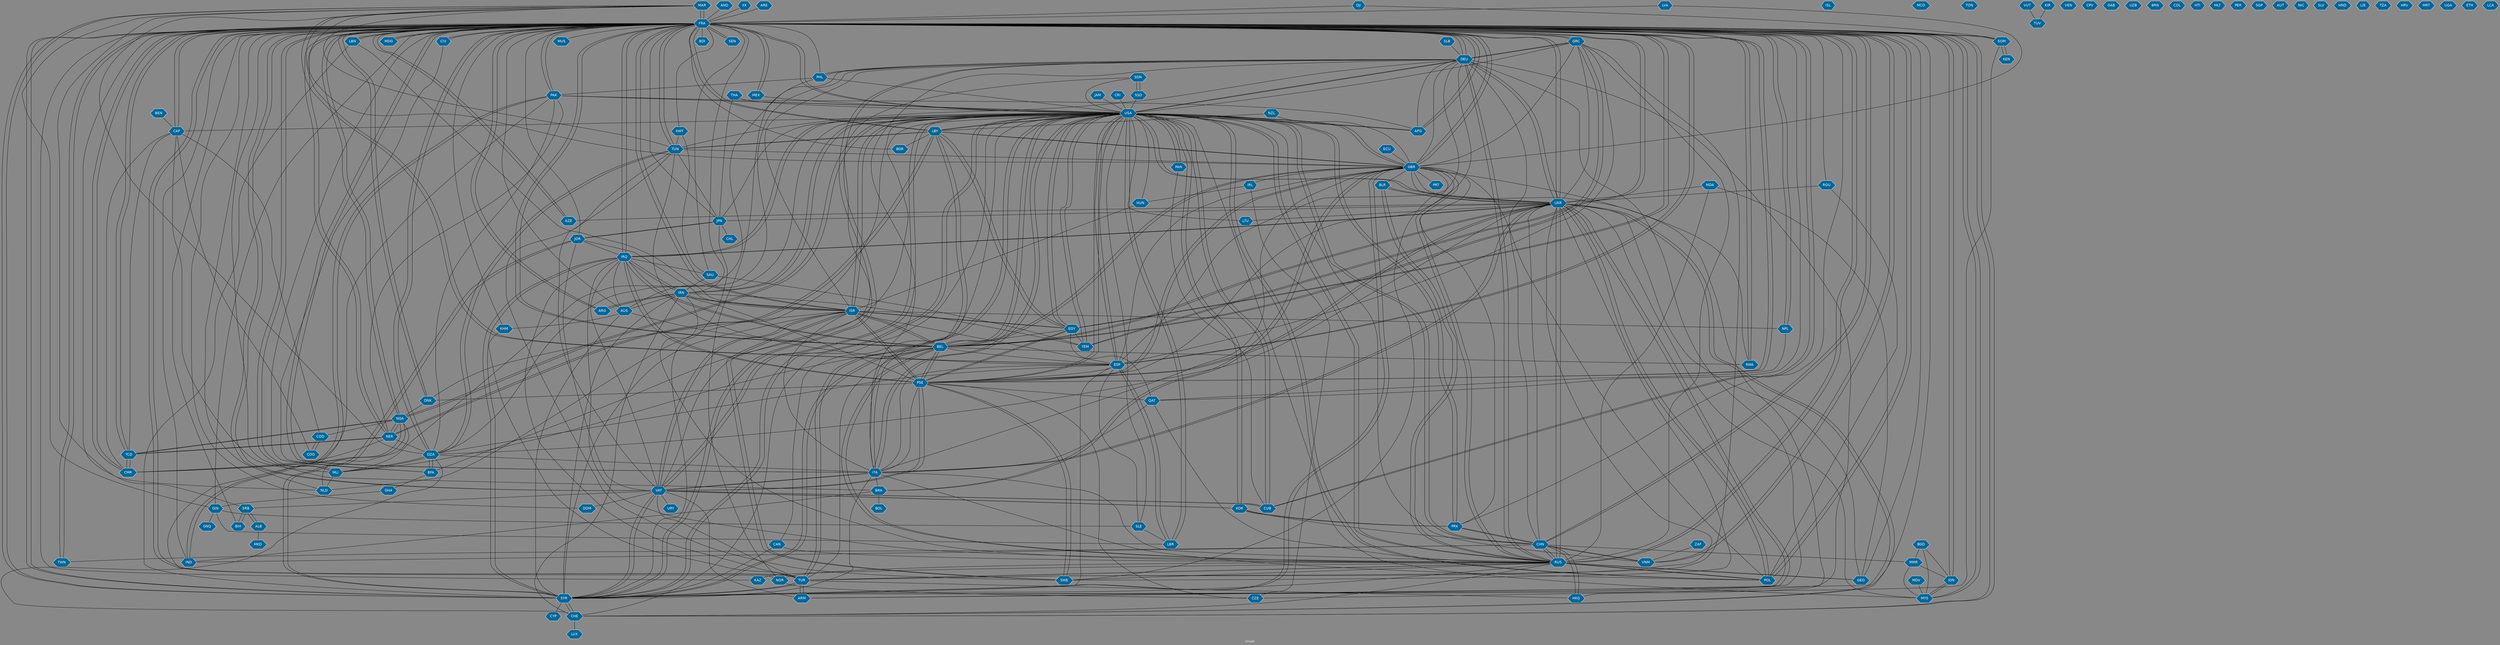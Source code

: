 // Countries together in item graph
graph {
	graph [bgcolor="#888888" fontcolor=white fontsize=12 label="Graph" outputorder=edgesfirst overlap=prism]
	node [color=white fillcolor="#006699" fontcolor=white fontname=Helvetica shape=hexagon style=filled]
	edge [arrowhead=open color=black fontcolor=white fontname=Courier fontsize=12]
		MAR [label=MAR]
		GRC [label=GRC]
		LBY [label=LBY]
		TUN [label=TUN]
		JPN [label=JPN]
		SAU [label=SAU]
		FRA [label=FRA]
		DZA [label=DZA]
		USA [label=USA]
		UKR [label=UKR]
		RUS [label=RUS]
		GEO [label=GEO]
		PAK [label=PAK]
		ITA [label=ITA]
		CHN [label=CHN]
		ISR [label=ISR]
		CMR [label=CMR]
		PSE [label=PSE]
		CAF [label=CAF]
		SYR [label=SYR]
		AFG [label=AFG]
		MLI [label=MLI]
		VAT [label=VAT]
		MEX [label=MEX]
		QAT [label=QAT]
		GBR [label=GBR]
		BEL [label=BEL]
		ZAF [label=ZAF]
		PRK [label=PRK]
		ROU [label=ROU]
		NLD [label=NLD]
		SDN [label=SDN]
		CHE [label=CHE]
		ISL [label=ISL]
		IRL [label=IRL]
		TUR [label=TUR]
		ESP [label=ESP]
		GHA [label=GHA]
		GIN [label=GIN]
		IRQ [label=IRQ]
		SWE [label=SWE]
		IRN [label=IRN]
		POL [label=POL]
		MDG [label=MDG]
		AUS [label=AUS]
		YEM [label=YEM]
		NOR [label=NOR]
		ARG [label=ARG]
		NGA [label=NGA]
		BGR [label=BGR]
		CUB [label=CUB]
		CIV [label=CIV]
		BFA [label=BFA]
		HKG [label=HKG]
		CAN [label=CAN]
		ARM [label=ARM]
		DEU [label=DEU]
		CZE [label=CZE]
		AZE [label=AZE]
		NPL [label=NPL]
		IDN [label=IDN]
		BRA [label=BRA]
		DNK [label=DNK]
		MUS [label=MUS]
		URY [label=URY]
		VNM [label=VNM]
		IND [label=IND]
		TWN [label=TWN]
		MCO [label=MCO]
		EGY [label=EGY]
		TCD [label=TCD]
		NER [label=NER]
		RWA [label=RWA]
		HUN [label=HUN]
		TON [label=TON]
		BLR [label=BLR]
		VUT [label=VUT]
		TUV [label=TUV]
		THA [label=THA]
		VEN [label=VEN]
		SLE [label=SLE]
		CHL [label=CHL]
		LBN [label=LBN]
		BOL [label=BOL]
		KEN [label=KEN]
		CPV [label=CPV]
		SSD [label=SSD]
		KHM [label=KHM]
		GAB [label=GAB]
		PHL [label=PHL]
		JOR [label=JOR]
		MDV [label=MDV]
		BDI [label=BDI]
		UZB [label=UZB]
		BRN [label=BRN]
		KWT [label=KWT]
		SEN [label=SEN]
		SRB [label=SRB]
		BIH [label=BIH]
		BGD [label=BGD]
		KOR [label=KOR]
		ALB [label=ALB]
		LBR [label=LBR]
		DJI [label=DJI]
		COL [label=COL]
		COG [label=COG]
		MYS [label=MYS]
		HTI [label=HTI]
		SOM [label=SOM]
		MLT [label=MLT]
		LVA [label=LVA]
		PER [label=PER]
		LUX [label=LUX]
		SGP [label=SGP]
		COD [label=COD]
		AND [label=AND]
		JAM [label=JAM]
		DOM [label=DOM]
		ECU [label=ECU]
		AUT [label=AUT]
		PRT [label=PRT]
		NIC [label=NIC]
		SLV [label=SLV]
		BEN [label=BEN]
		HND [label=HND]
		MKD [label=MKD]
		PAN [label=PAN]
		LIE [label=LIE]
		GNQ [label=GNQ]
		CRI [label=CRI]
		TZA [label=TZA]
		NZL [label=NZL]
		XK [label=XK]
		HRV [label=HRV]
		LTU [label=LTU]
		KIR [label=KIR]
		MMR [label=MMR]
		MRT [label=MRT]
		MDA [label=MDA]
		KAZ [label=KAZ]
		UGA [label=UGA]
		ETH [label=ETH]
		SLB [label=SLB]
		ARE [label=ARE]
		CYP [label=CYP]
		LCA [label=LCA]
			AZE -- FRA [weight=1]
			IDN -- MYS [weight=1]
			MLI -- FRA [weight=23]
			MDA -- GEO [weight=1]
			CAF -- MLI [weight=1]
			TCD -- NGA [weight=3]
			FRA -- IRN [weight=3]
			CAF -- FRA [weight=19]
			THA -- USA [weight=2]
			MMR -- MYS [weight=1]
			BFA -- DZA [weight=1]
			MAR -- ESP [weight=3]
			BEL -- RWA [weight=1]
			AUS -- FRA [weight=1]
			CIV -- BFA [weight=1]
			VAT -- SYR [weight=1]
			VNM -- CHN [weight=2]
			CHN -- PRK [weight=1]
			LBY -- USA [weight=1]
			ESP -- SLE [weight=1]
			BEL -- PSE [weight=1]
			FRA -- YEM [weight=6]
			RUS -- GEO [weight=2]
			USA -- YEM [weight=3]
			ITA -- BRA [weight=1]
			IRN -- AUS [weight=1]
			USA -- UKR [weight=25]
			LBR -- ESP [weight=1]
			FRA -- CUB [weight=6]
			KOR -- PRK [weight=2]
			NGA -- USA [weight=1]
			KOR -- USA [weight=2]
			EGY -- PSE [weight=9]
			IRQ -- BEL [weight=1]
			EGY -- YEM [weight=1]
			IRN -- ARG [weight=1]
			POL -- FRA [weight=3]
			PHL -- PAK [weight=1]
			ARG -- IRN [weight=1]
			HUN -- USA [weight=1]
			CHN -- IND [weight=1]
			TUR -- GRC [weight=1]
			TUN -- LBY [weight=2]
			KOR -- VAT [weight=2]
			LBY -- NER [weight=1]
			USA -- SYR [weight=12]
			RWA -- FRA [weight=8]
			FRA -- CMR [weight=2]
			BEL -- UKR [weight=2]
			PSE -- EGY [weight=2]
			USA -- TUR [weight=2]
			RUS -- BEL [weight=1]
			IDN -- FRA [weight=14]
			ARG -- FRA [weight=2]
			LBN -- SYR [weight=1]
			CHN -- FRA [weight=3]
			GRC -- UKR [weight=2]
			TUR -- IRQ [weight=1]
			VNM -- FRA [weight=1]
			FRA -- ESP [weight=4]
			CUB -- VAT [weight=2]
			GRC -- ESP [weight=1]
			LVA -- FRA [weight=1]
			IRN -- SYR [weight=1]
			PSE -- USA [weight=7]
			TCD -- FRA [weight=1]
			FRA -- DEU [weight=17]
			TUR -- ARM [weight=1]
			DJI -- FRA [weight=1]
			PSE -- ISR [weight=132]
			MLI -- DZA [weight=8]
			UKR -- JPN [weight=1]
			ALB -- MKD [weight=2]
			FRA -- DOM [weight=2]
			GBR -- SWE [weight=1]
			LBY -- FRA [weight=10]
			ECU -- GBR [weight=2]
			KHM -- TUR [weight=1]
			FRA -- SYR [weight=27]
			NPL -- FRA [weight=17]
			IRQ -- PSE [weight=2]
			CAF -- COD [weight=1]
			USA -- GRC [weight=1]
			USA -- FRA [weight=26]
			NOR -- CZE [weight=1]
			FRA -- TWN [weight=2]
			FRA -- RUS [weight=40]
			USA -- ESP [weight=1]
			POL -- GBR [weight=1]
			ITA -- DEU [weight=1]
			POL -- RUS [weight=3]
			DZA -- UKR [weight=1]
			SAU -- IRN [weight=1]
			USA -- EGY [weight=1]
			GBR -- USA [weight=4]
			PSE -- DNK [weight=1]
			GIN -- LBR [weight=1]
			GBR -- PRK [weight=2]
			LBY -- ITA [weight=3]
			MLI -- DEU [weight=1]
			USA -- ISR [weight=7]
			SYR -- USA [weight=16]
			SYR -- IRQ [weight=6]
			PSE -- QAT [weight=2]
			POL -- ITA [weight=1]
			MYS -- IDN [weight=1]
			CUB -- FRA [weight=9]
			SRB -- BIH [weight=2]
			ITA -- LBY [weight=3]
			ISR -- SYR [weight=2]
			PSE -- IRQ [weight=3]
			RUS -- FRA [weight=31]
			IRQ -- USA [weight=16]
			USA -- POL [weight=2]
			FRA -- IRQ [weight=35]
			FRA -- POL [weight=1]
			TCD -- NER [weight=1]
			NOR -- PHL [weight=1]
			DZA -- BFA [weight=2]
			SOM -- KEN [weight=4]
			USA -- LTU [weight=1]
			UKR -- BEL [weight=4]
			PSE -- BEL [weight=1]
			RUS -- BLR [weight=2]
			FRA -- NGA [weight=8]
			SYR -- ITA [weight=1]
			POL -- UKR [weight=6]
			TUR -- RUS [weight=3]
			VAT -- TUN [weight=1]
			MEX -- FRA [weight=1]
			SLE -- LBR [weight=1]
			SOM -- FRA [weight=1]
			TUR -- SYR [weight=5]
			MDV -- MYS [weight=1]
			FRA -- JOR [weight=2]
			SYR -- CYP [weight=1]
			JPN -- TUN [weight=1]
			JPN -- JOR [weight=1]
			RUS -- TUR [weight=2]
			IRQ -- AUS [weight=1]
			ISR -- FRA [weight=21]
			SLE -- USA [weight=1]
			FRA -- MAR [weight=16]
			ROU -- UKR [weight=2]
			UKR -- IRQ [weight=2]
			MLI -- BEL [weight=2]
			TUN -- MAR [weight=1]
			CAN -- RUS [weight=1]
			SWE -- PSE [weight=3]
			ISR -- IRN [weight=3]
			CAN -- SYR [weight=1]
			RUS -- IRN [weight=2]
			ITA -- UKR [weight=1]
			DNK -- NGA [weight=1]
			MAR -- DZA [weight=1]
			TUR -- USA [weight=4]
			FRA -- MLI [weight=28]
			NER -- LBY [weight=4]
			DEU -- ESP [weight=1]
			USA -- IRN [weight=8]
			CMR -- FRA [weight=1]
			FRA -- MUS [weight=1]
			SYR -- BEL [weight=3]
			BEL -- USA [weight=1]
			EGY -- QAT [weight=1]
			KAZ -- FRA [weight=1]
			VAT -- PSE [weight=1]
			FRA -- CHE [weight=1]
			EGY -- ISR [weight=7]
			DEU -- CHN [weight=1]
			GBR -- HKG [weight=2]
			GBR -- LBY [weight=1]
			GBR -- BEL [weight=1]
			USA -- IRQ [weight=23]
			BLR -- UKR [weight=6]
			GIN -- SLE [weight=1]
			KWT -- SAU [weight=1]
			IRQ -- SAU [weight=1]
			IRQ -- SYR [weight=9]
			YEM -- FRA [weight=14]
			USA -- MYS [weight=1]
			ISR -- USA [weight=10]
			DEU -- GRC [weight=4]
			TWN -- FRA [weight=1]
			GBR -- RUS [weight=4]
			KEN -- SOM [weight=2]
			ARM -- VAT [weight=3]
			ZAF -- VNM [weight=1]
			BEL -- GBR [weight=2]
			DZA -- MLI [weight=8]
			POL -- USA [weight=4]
			USA -- KOR [weight=1]
			GBR -- SYR [weight=3]
			PSE -- FRA [weight=11]
			ISR -- PSE [weight=157]
			IND -- PAK [weight=2]
			GBR -- BRA [weight=1]
			FRA -- ITA [weight=1]
			USA -- NGA [weight=2]
			CAF -- TCD [weight=1]
			ESP -- FRA [weight=3]
			TUR -- UKR [weight=1]
			SRB -- ALB [weight=1]
			SYR -- JOR [weight=4]
			FRA -- NLD [weight=1]
			CHN -- MMR [weight=1]
			BFA -- FRA [weight=1]
			TUR -- HKG [weight=1]
			MDA -- UKR [weight=1]
			BGD -- MMR [weight=2]
			USA -- JPN [weight=2]
			DZA -- ITA [weight=1]
			SSD -- USA [weight=1]
			USA -- PAN [weight=1]
			MEX -- USA [weight=3]
			ESP -- TUN [weight=1]
			CHE -- LUX [weight=1]
			BEN -- CAF [weight=2]
			GRC -- GBR [weight=1]
			LBY -- EGY [weight=1]
			FRA -- LBN [weight=3]
			MMR -- IDN [weight=1]
			FRA -- NPL [weight=11]
			FRA -- MYS [weight=1]
			FRA -- SRB [weight=1]
			NGA -- TCD [weight=1]
			USA -- DEU [weight=4]
			SDN -- USA [weight=3]
			UKR -- DEU [weight=20]
			VUT -- TUV [weight=1]
			USA -- CAN [weight=1]
			FRA -- BDI [weight=2]
			NGA -- COD [weight=1]
			NER -- NGA [weight=1]
			MDG -- FRA [weight=2]
			UKR -- CHN [weight=1]
			FRA -- VAT [weight=2]
			AUS -- SYR [weight=2]
			FRA -- TUR [weight=6]
			FRA -- MDG [weight=2]
			IRQ -- VAT [weight=1]
			BEL -- SYR [weight=3]
			PRK -- FRA [weight=2]
			PHL -- DEU [weight=1]
			USA -- PHL [weight=2]
			CIV -- FRA [weight=1]
			CHE -- UKR [weight=1]
			FRA -- QAT [weight=1]
			BEL -- RUS [weight=1]
			CUB -- USA [weight=12]
			ISR -- BEL [weight=2]
			GRC -- DEU [weight=7]
			USA -- CHN [weight=4]
			PRK -- KOR [weight=1]
			PSE -- UKR [weight=2]
			RUS -- NOR [weight=1]
			COD -- COG [weight=1]
			FRA -- UKR [weight=39]
			IND -- FRA [weight=2]
			FRA -- LBY [weight=1]
			FRA -- RWA [weight=3]
			CHN -- HKG [weight=2]
			FRA -- IDN [weight=11]
			BFA -- USA [weight=1]
			ALB -- SRB [weight=1]
			SYR -- TUR [weight=15]
			EGY -- FRA [weight=3]
			HUN -- ISR [weight=1]
			CZE -- PSE [weight=1]
			FRA -- SEN [weight=1]
			SAU -- YEM [weight=2]
			CMR -- TCD [weight=2]
			VAT -- USA [weight=1]
			VAT -- SRB [weight=1]
			CHE -- SYR [weight=9]
			ARM -- TUR [weight=3]
			BIH -- SRB [weight=2]
			NLD -- MAR [weight=1]
			MLI -- NLD [weight=1]
			SYR -- DEU [weight=1]
			DEU -- GBR [weight=4]
			GBR -- PRT [weight=1]
			TUN -- FRA [weight=16]
			ISR -- DEU [weight=1]
			SYR -- VAT [weight=1]
			BEL -- GRC [weight=5]
			RUS -- DEU [weight=18]
			LBR -- USA [weight=1]
			ITA -- ISR [weight=2]
			GRC -- BEL [weight=3]
			JOR -- SYR [weight=5]
			ROU -- POL [weight=2]
			PAK -- IND [weight=1]
			DZA -- DEU [weight=1]
			PRK -- USA [weight=10]
			ARM -- DEU [weight=1]
			DZA -- PAK [weight=1]
			ITA -- FRA [weight=2]
			USA -- BEL [weight=2]
			USA -- AFG [weight=3]
			SYR -- MAR [weight=1]
			DEU -- PHL [weight=1]
			SWE -- ISR [weight=1]
			XK -- FRA [weight=1]
			FRA -- NER [weight=4]
			BRA -- GBR [weight=1]
			FRA -- CIV [weight=3]
			CAF -- COG [weight=1]
			CHN -- TWN [weight=1]
			ISR -- VAT [weight=5]
			YEM -- IRN [weight=1]
			DZA -- FRA [weight=28]
			EGY -- USA [weight=1]
			RUS -- POL [weight=2]
			TCD -- CMR [weight=1]
			GBR -- IRL [weight=1]
			PAK -- AFG [weight=1]
			FRA -- MEX [weight=1]
			CAF -- CMR [weight=1]
			KOR -- CHN [weight=1]
			ITA -- GBR [weight=1]
			FRA -- GRC [weight=7]
			VAT -- FRA [weight=5]
			IRN -- PSE [weight=1]
			KWT -- TUN [weight=1]
			SOM -- SYR [weight=1]
			NER -- DZA [weight=1]
			ISR -- SWE [weight=1]
			TUN -- GBR [weight=2]
			FRA -- USA [weight=34]
			JAM -- USA [weight=1]
			ARE -- FRA [weight=1]
			FRA -- KWT [weight=1]
			FRA -- GBR [weight=11]
			IRN -- IRQ [weight=5]
			DJI -- SOM [weight=1]
			IRQ -- UKR [weight=2]
			FRA -- DNK [weight=1]
			JPN -- CHL [weight=1]
			BRA -- BOL [weight=1]
			UKR -- CHE [weight=3]
			CHE -- IRN [weight=1]
			UKR -- GBR [weight=6]
			VAT -- DOM [weight=1]
			NGA -- CMR [weight=2]
			BRA -- FRA [weight=1]
			VAT -- ITA [weight=2]
			SYR -- JPN [weight=1]
			VAT -- URY [weight=1]
			SYR -- FRA [weight=31]
			RUS -- UKR [weight=170]
			ITA -- USA [weight=1]
			CRI -- USA [weight=1]
			IRN -- USA [weight=4]
			FRA -- PSE [weight=28]
			USA -- PSE [weight=4]
			SLB -- DEU [weight=1]
			JOR -- JPN [weight=2]
			DZA -- TUN [weight=2]
			FRA -- ARM [weight=1]
			FRA -- BIH [weight=1]
			IRQ -- FRA [weight=26]
			ESP -- USA [weight=2]
			TUR -- BEL [weight=1]
			FRA -- AFG [weight=4]
			FRA -- VNM [weight=2]
			AFG -- USA [weight=3]
			CHE -- DZA [weight=1]
			USA -- PAK [weight=1]
			GEO -- RUS [weight=2]
			LBY -- BGR [weight=1]
			USA -- AUS [weight=2]
			ISR -- DNK [weight=1]
			DEU -- UKR [weight=29]
			UKR -- RUS [weight=242]
			FRA -- KHM [weight=1]
			VAT -- JOR [weight=3]
			RUS -- KAZ [weight=1]
			UKR -- LTU [weight=1]
			AUS -- BEL [weight=1]
			GIN -- GNQ [weight=1]
			PAN -- CUB [weight=3]
			SYR -- ESP [weight=3]
			SWE -- UKR [weight=1]
			RUS -- CHE [weight=4]
			UKR -- ITA [weight=1]
			AND -- FRA [weight=1]
			IRL -- HUN [weight=1]
			COG -- COD [weight=3]
			FRA -- TCD [weight=1]
			FRA -- CAF [weight=23]
			KIR -- TUV [weight=1]
			USA -- VAT [weight=1]
			RUS -- USA [weight=29]
			SEN -- FRA [weight=2]
			DNK -- FRA [weight=1]
			THA -- JPN [weight=1]
			FRA -- ISR [weight=18]
			ISR -- EGY [weight=2]
			SYR -- GBR [weight=3]
			SSD -- SDN [weight=2]
			FRA -- AZE [weight=1]
			SDN -- VAT [weight=1]
			RUS -- CHN [weight=2]
			GIN -- FRA [weight=1]
			NER -- TCD [weight=1]
			CHE -- FRA [weight=2]
			BRA -- IND [weight=1]
			CMR -- NER [weight=1]
			FRA -- BEL [weight=3]
			UKR -- FRA [weight=33]
			ESP -- PSE [weight=1]
			GRC -- FRA [weight=6]
			PRK -- CHN [weight=1]
			NGA -- NER [weight=2]
			LBY -- TUN [weight=2]
			BFA -- GHA [weight=1]
			DEU -- PSE [weight=1]
			SWE -- TUN [weight=1]
			PHL -- FRA [weight=1]
			TUR -- VAT [weight=2]
			USA -- LBY [weight=5]
			PSE -- VAT [weight=4]
			DZA -- ESP [weight=2]
			LBY -- GBR [weight=1]
			IRN -- ISR [weight=2]
			BEL -- FRA [weight=13]
			GBR -- PSE [weight=1]
			DEU -- CZE [weight=1]
			SDN -- SSD [weight=3]
			DEU -- TUN [weight=1]
			FRA -- ARG [weight=1]
			MDA -- RUS [weight=1]
			GBR -- MAR [weight=1]
			PSE -- GBR [weight=1]
			NER -- FRA [weight=5]
			AUS -- KHM [weight=1]
			UKR -- MYS [weight=2]
			AFG -- DEU [weight=1]
			PSE -- SWE [weight=1]
			BEL -- ISR [weight=1]
			UKR -- AZE [weight=1]
			JOR -- IRQ [weight=1]
			DEU -- RUS [weight=17]
			IRQ -- IRN [weight=4]
			CHN -- USA [weight=1]
			USA -- LBR [weight=3]
			USA -- CHE [weight=2]
			TUR -- FRA [weight=6]
			BGD -- MYS [weight=1]
			RUS -- SYR [weight=1]
			USA -- CAF [weight=1]
			DEU -- SYR [weight=3]
			NPL -- QAT [weight=1]
			GBR -- RWA [weight=1]
			NGA -- NLD [weight=1]
			GBR -- BLR [weight=1]
			GIN -- MAR [weight=1]
			CHN -- RUS [weight=2]
			ESP -- LBR [weight=1]
			FRA -- SAU [weight=5]
			UKR -- USA [weight=47]
			USA -- RUS [weight=40]
			USA -- CUB [weight=15]
			HKG -- CHN [weight=1]
			MAR -- SYR [weight=1]
			MYS -- FRA [weight=1]
			IRL -- CZE [weight=1]
			VAT -- ISR [weight=6]
			USA -- NLD [weight=2]
			CMR -- NGA [weight=1]
			GRC -- RUS [weight=2]
			DEU -- FRA [weight=23]
			RUS -- GBR [weight=3]
			AFG -- FRA [weight=3]
			USA -- VNM [weight=1]
			PAK -- USA [weight=2]
			UKR -- POL [weight=6]
			QAT -- ITA [weight=1]
			GHA -- GIN [weight=1]
			FRA -- ROU [weight=1]
			GBR -- FRA [weight=6]
			UKR -- PSE [weight=2]
			FRA -- DZA [weight=30]
			NZL -- GBR [weight=1]
			SYR -- UKR [weight=1]
			PAN -- USA [weight=2]
			TUN -- DZA [weight=2]
			LVA -- GBR [weight=1]
			BGD -- IDN [weight=1]
			CHN -- VNM [weight=1]
			GEO -- UKR [weight=3]
			VAT -- KOR [weight=4]
			SYR -- CHE [weight=3]
			ISR -- NPL [weight=1]
			VAT -- CUB [weight=1]
			EGY -- LBY [weight=2]
			UKR -- SYR [weight=1]
			FRA -- PAK [weight=1]
			ITA -- PSE [weight=2]
			USA -- PRK [weight=4]
			NOR -- PAK [weight=1]
			FRA -- JPN [weight=1]
			UKR -- BLR [weight=7]
			GEO -- FRA [weight=2]
			NZL -- LBY [weight=1]
			QAT -- RUS [weight=1]
			RUS -- IRQ [weight=1]
			ESP -- ISR [weight=1]
			LBN -- ISR [weight=2]
			FRA -- SOM [weight=3]
			NER -- PAK [weight=1]
			NGA -- FRA [weight=4]
			BEL -- IRQ [weight=1]
			EGY -- BEL [weight=1]
			YEM -- USA [weight=1]
			JOR -- ISR [weight=2]
			FRA -- BGR [weight=1]
			ITA -- VAT [weight=4]
			RUS -- ITA [weight=2]
			DEU -- USA [weight=6]
			LBN -- FRA [weight=1]
			GBR -- ESP [weight=1]
			PAK -- FRA [weight=2]
			FRA -- CHN [weight=1]
			USA -- ITA [weight=2]
			ESP -- MAR [weight=1]
			MAR -- FRA [weight=15]
			BEL -- ESP [weight=2]
			BLR -- RUS [weight=1]
			RUS -- SWE [weight=1]
			USA -- GBR [weight=4]
			FRA -- TUN [weight=19]
			ITA -- ESP [weight=1]
			FRA -- EGY [weight=2]
}